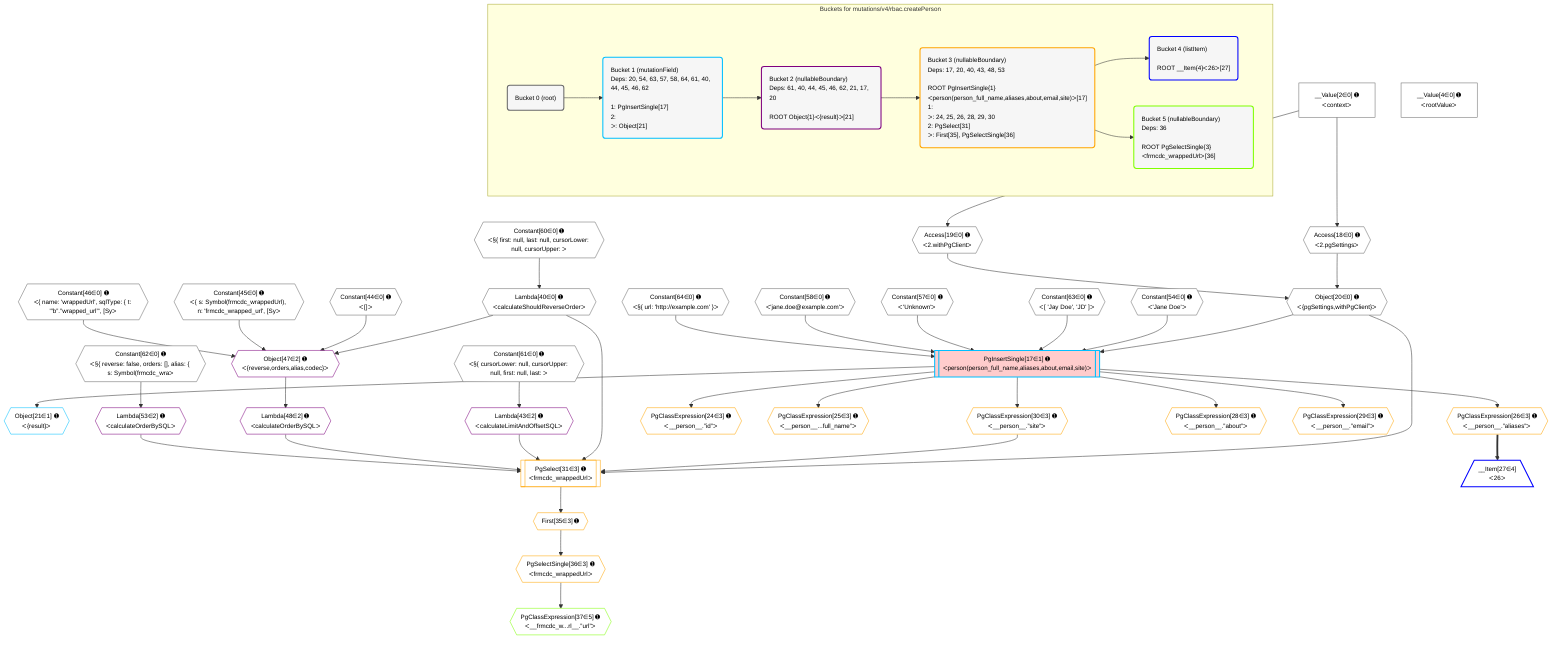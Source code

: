 %%{init: {'themeVariables': { 'fontSize': '12px'}}}%%
graph TD
    classDef path fill:#eee,stroke:#000,color:#000
    classDef plan fill:#fff,stroke-width:1px,color:#000
    classDef itemplan fill:#fff,stroke-width:2px,color:#000
    classDef unbatchedplan fill:#dff,stroke-width:1px,color:#000
    classDef sideeffectplan fill:#fcc,stroke-width:2px,color:#000
    classDef bucket fill:#f6f6f6,color:#000,stroke-width:2px,text-align:left


    %% plan dependencies
    Object20{{"Object[20∈0] ➊<br />ᐸ{pgSettings,withPgClient}ᐳ"}}:::plan
    Access18{{"Access[18∈0] ➊<br />ᐸ2.pgSettingsᐳ"}}:::plan
    Access19{{"Access[19∈0] ➊<br />ᐸ2.withPgClientᐳ"}}:::plan
    Access18 & Access19 --> Object20
    __Value2["__Value[2∈0] ➊<br />ᐸcontextᐳ"]:::plan
    __Value2 --> Access18
    __Value2 --> Access19
    Lambda40{{"Lambda[40∈0] ➊<br />ᐸcalculateShouldReverseOrderᐳ"}}:::plan
    Constant60{{"Constant[60∈0] ➊<br />ᐸ§{ first: null, last: null, cursorLower: null, cursorUpper: ᐳ"}}:::plan
    Constant60 --> Lambda40
    __Value4["__Value[4∈0] ➊<br />ᐸrootValueᐳ"]:::plan
    Constant44{{"Constant[44∈0] ➊<br />ᐸ[]ᐳ"}}:::plan
    Constant45{{"Constant[45∈0] ➊<br />ᐸ{ s: Symbol(frmcdc_wrappedUrl), n: 'frmcdc_wrapped_url', [Syᐳ"}}:::plan
    Constant46{{"Constant[46∈0] ➊<br />ᐸ{ name: 'wrappedUrl', sqlType: { t: '”b”.”wrapped_url”', [Syᐳ"}}:::plan
    Constant54{{"Constant[54∈0] ➊<br />ᐸ'Jane Doe'ᐳ"}}:::plan
    Constant57{{"Constant[57∈0] ➊<br />ᐸ'Unknown'ᐳ"}}:::plan
    Constant58{{"Constant[58∈0] ➊<br />ᐸ'jane.doe@example.com'ᐳ"}}:::plan
    Constant61{{"Constant[61∈0] ➊<br />ᐸ§{ cursorLower: null, cursorUpper: null, first: null, last: ᐳ"}}:::plan
    Constant62{{"Constant[62∈0] ➊<br />ᐸ§{ reverse: false, orders: [], alias: { s: Symbol(frmcdc_wraᐳ"}}:::plan
    Constant63{{"Constant[63∈0] ➊<br />ᐸ[ 'Jay Doe', 'JD' ]ᐳ"}}:::plan
    Constant64{{"Constant[64∈0] ➊<br />ᐸ§{ url: 'http://example.com' }ᐳ"}}:::plan
    PgInsertSingle17[["PgInsertSingle[17∈1] ➊<br />ᐸperson(person_full_name,aliases,about,email,site)ᐳ"]]:::sideeffectplan
    Object20 & Constant54 & Constant63 & Constant57 & Constant58 & Constant64 --> PgInsertSingle17
    Object21{{"Object[21∈1] ➊<br />ᐸ{result}ᐳ"}}:::plan
    PgInsertSingle17 --> Object21
    Object47{{"Object[47∈2] ➊<br />ᐸ{reverse,orders,alias,codec}ᐳ"}}:::plan
    Lambda40 & Constant44 & Constant45 & Constant46 --> Object47
    Lambda43{{"Lambda[43∈2] ➊<br />ᐸcalculateLimitAndOffsetSQLᐳ"}}:::plan
    Constant61 --> Lambda43
    Lambda48{{"Lambda[48∈2] ➊<br />ᐸcalculateOrderBySQLᐳ"}}:::plan
    Object47 --> Lambda48
    Lambda53{{"Lambda[53∈2] ➊<br />ᐸcalculateOrderBySQLᐳ"}}:::plan
    Constant62 --> Lambda53
    PgSelect31[["PgSelect[31∈3] ➊<br />ᐸfrmcdc_wrappedUrlᐳ"]]:::plan
    PgClassExpression30{{"PgClassExpression[30∈3] ➊<br />ᐸ__person__.”site”ᐳ"}}:::plan
    Object20 & PgClassExpression30 & Lambda40 & Lambda43 & Lambda48 & Lambda53 --> PgSelect31
    PgClassExpression24{{"PgClassExpression[24∈3] ➊<br />ᐸ__person__.”id”ᐳ"}}:::plan
    PgInsertSingle17 --> PgClassExpression24
    PgClassExpression25{{"PgClassExpression[25∈3] ➊<br />ᐸ__person__...full_name”ᐳ"}}:::plan
    PgInsertSingle17 --> PgClassExpression25
    PgClassExpression26{{"PgClassExpression[26∈3] ➊<br />ᐸ__person__.”aliases”ᐳ"}}:::plan
    PgInsertSingle17 --> PgClassExpression26
    PgClassExpression28{{"PgClassExpression[28∈3] ➊<br />ᐸ__person__.”about”ᐳ"}}:::plan
    PgInsertSingle17 --> PgClassExpression28
    PgClassExpression29{{"PgClassExpression[29∈3] ➊<br />ᐸ__person__.”email”ᐳ"}}:::plan
    PgInsertSingle17 --> PgClassExpression29
    PgInsertSingle17 --> PgClassExpression30
    First35{{"First[35∈3] ➊"}}:::plan
    PgSelect31 --> First35
    PgSelectSingle36{{"PgSelectSingle[36∈3] ➊<br />ᐸfrmcdc_wrappedUrlᐳ"}}:::plan
    First35 --> PgSelectSingle36
    __Item27[/"__Item[27∈4]<br />ᐸ26ᐳ"\]:::itemplan
    PgClassExpression26 ==> __Item27
    PgClassExpression37{{"PgClassExpression[37∈5] ➊<br />ᐸ__frmcdc_w...rl__.”url”ᐳ"}}:::plan
    PgSelectSingle36 --> PgClassExpression37

    %% define steps

    subgraph "Buckets for mutations/v4/rbac.createPerson"
    Bucket0("Bucket 0 (root)"):::bucket
    classDef bucket0 stroke:#696969
    class Bucket0,__Value2,__Value4,Access18,Access19,Object20,Lambda40,Constant44,Constant45,Constant46,Constant54,Constant57,Constant58,Constant60,Constant61,Constant62,Constant63,Constant64 bucket0
    Bucket1("Bucket 1 (mutationField)<br />Deps: 20, 54, 63, 57, 58, 64, 61, 40, 44, 45, 46, 62<br /><br />1: PgInsertSingle[17]<br />2: <br />ᐳ: Object[21]"):::bucket
    classDef bucket1 stroke:#00bfff
    class Bucket1,PgInsertSingle17,Object21 bucket1
    Bucket2("Bucket 2 (nullableBoundary)<br />Deps: 61, 40, 44, 45, 46, 62, 21, 17, 20<br /><br />ROOT Object{1}ᐸ{result}ᐳ[21]"):::bucket
    classDef bucket2 stroke:#7f007f
    class Bucket2,Lambda43,Object47,Lambda48,Lambda53 bucket2
    Bucket3("Bucket 3 (nullableBoundary)<br />Deps: 17, 20, 40, 43, 48, 53<br /><br />ROOT PgInsertSingle{1}ᐸperson(person_full_name,aliases,about,email,site)ᐳ[17]<br />1: <br />ᐳ: 24, 25, 26, 28, 29, 30<br />2: PgSelect[31]<br />ᐳ: First[35], PgSelectSingle[36]"):::bucket
    classDef bucket3 stroke:#ffa500
    class Bucket3,PgClassExpression24,PgClassExpression25,PgClassExpression26,PgClassExpression28,PgClassExpression29,PgClassExpression30,PgSelect31,First35,PgSelectSingle36 bucket3
    Bucket4("Bucket 4 (listItem)<br /><br />ROOT __Item{4}ᐸ26ᐳ[27]"):::bucket
    classDef bucket4 stroke:#0000ff
    class Bucket4,__Item27 bucket4
    Bucket5("Bucket 5 (nullableBoundary)<br />Deps: 36<br /><br />ROOT PgSelectSingle{3}ᐸfrmcdc_wrappedUrlᐳ[36]"):::bucket
    classDef bucket5 stroke:#7fff00
    class Bucket5,PgClassExpression37 bucket5
    Bucket0 --> Bucket1
    Bucket1 --> Bucket2
    Bucket2 --> Bucket3
    Bucket3 --> Bucket4 & Bucket5
    end